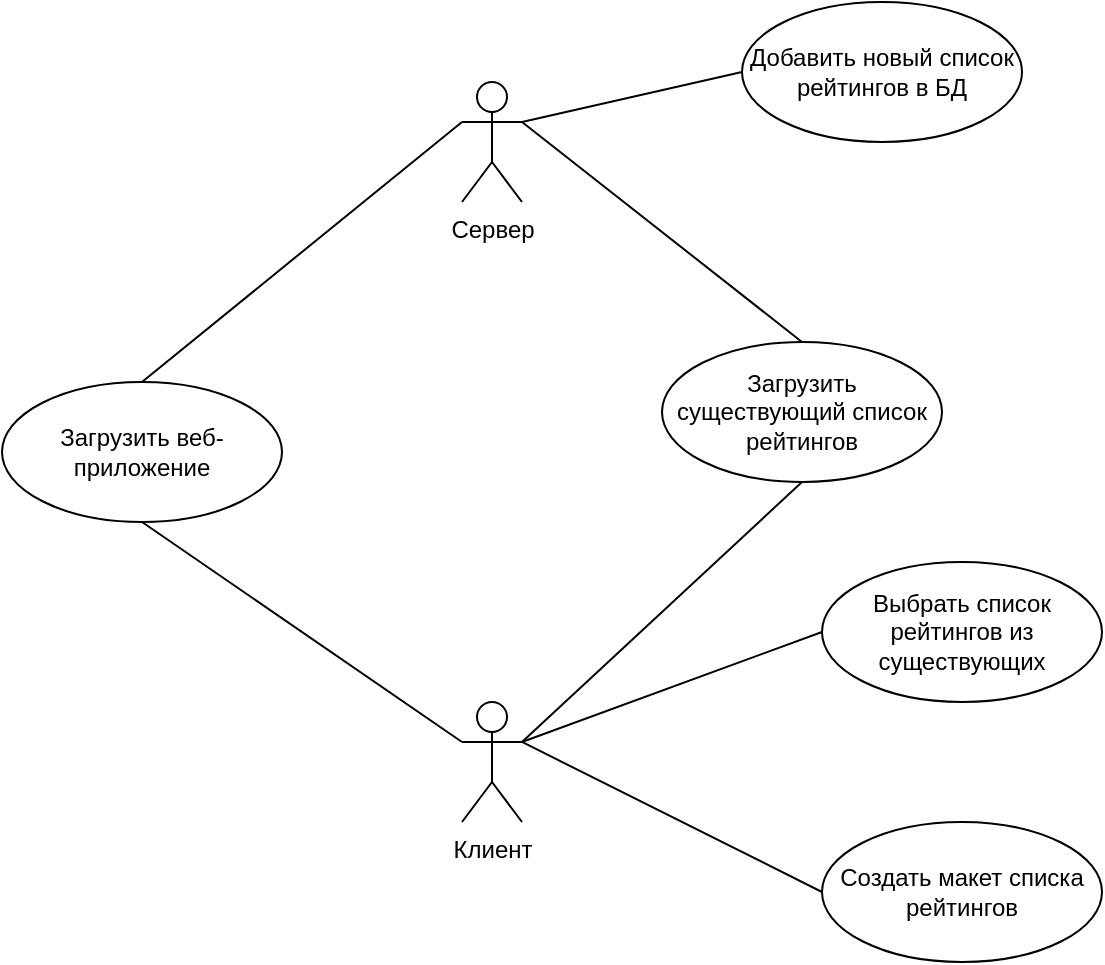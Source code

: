 <mxfile version="25.0.2">
  <diagram name="Страница — 1" id="LMdqa0oR4oCyb1UAx-fU">
    <mxGraphModel dx="1434" dy="844" grid="1" gridSize="10" guides="1" tooltips="1" connect="1" arrows="1" fold="1" page="1" pageScale="1" pageWidth="850" pageHeight="1100" math="0" shadow="0">
      <root>
        <mxCell id="0" />
        <mxCell id="1" parent="0" />
        <mxCell id="Q-k5D2EBaznYZtDztiqp-8" style="edgeStyle=none;rounded=0;orthogonalLoop=1;jettySize=auto;html=1;exitX=0;exitY=0.333;exitDx=0;exitDy=0;exitPerimeter=0;entryX=0.5;entryY=1;entryDx=0;entryDy=0;endArrow=none;endFill=0;" parent="1" source="Q-k5D2EBaznYZtDztiqp-2" target="Q-k5D2EBaznYZtDztiqp-4" edge="1">
          <mxGeometry relative="1" as="geometry" />
        </mxCell>
        <mxCell id="Q-k5D2EBaznYZtDztiqp-10" style="edgeStyle=none;rounded=0;orthogonalLoop=1;jettySize=auto;html=1;exitX=1;exitY=0.333;exitDx=0;exitDy=0;exitPerimeter=0;entryX=0;entryY=0.5;entryDx=0;entryDy=0;endArrow=none;endFill=0;" parent="1" source="Q-k5D2EBaznYZtDztiqp-2" target="Q-k5D2EBaznYZtDztiqp-9" edge="1">
          <mxGeometry relative="1" as="geometry" />
        </mxCell>
        <mxCell id="Q-k5D2EBaznYZtDztiqp-12" style="edgeStyle=none;rounded=0;orthogonalLoop=1;jettySize=auto;html=1;exitX=1;exitY=0.333;exitDx=0;exitDy=0;exitPerimeter=0;entryX=0;entryY=0.5;entryDx=0;entryDy=0;endArrow=none;endFill=0;" parent="1" source="Q-k5D2EBaznYZtDztiqp-2" target="Q-k5D2EBaznYZtDztiqp-11" edge="1">
          <mxGeometry relative="1" as="geometry" />
        </mxCell>
        <mxCell id="Q-k5D2EBaznYZtDztiqp-17" style="edgeStyle=none;rounded=0;orthogonalLoop=1;jettySize=auto;html=1;exitX=1;exitY=0.333;exitDx=0;exitDy=0;exitPerimeter=0;entryX=0.5;entryY=1;entryDx=0;entryDy=0;endArrow=none;endFill=0;" parent="1" source="Q-k5D2EBaznYZtDztiqp-2" target="Q-k5D2EBaznYZtDztiqp-15" edge="1">
          <mxGeometry relative="1" as="geometry" />
        </mxCell>
        <mxCell id="Q-k5D2EBaznYZtDztiqp-2" value="Клиент" style="shape=umlActor;verticalLabelPosition=bottom;verticalAlign=top;html=1;" parent="1" vertex="1">
          <mxGeometry x="410" y="430" width="30" height="60" as="geometry" />
        </mxCell>
        <mxCell id="Q-k5D2EBaznYZtDztiqp-7" style="rounded=0;orthogonalLoop=1;jettySize=auto;html=1;exitX=0;exitY=0.333;exitDx=0;exitDy=0;exitPerimeter=0;entryX=0.5;entryY=0;entryDx=0;entryDy=0;endArrow=none;endFill=0;" parent="1" source="Q-k5D2EBaznYZtDztiqp-3" target="Q-k5D2EBaznYZtDztiqp-4" edge="1">
          <mxGeometry relative="1" as="geometry" />
        </mxCell>
        <mxCell id="Q-k5D2EBaznYZtDztiqp-14" style="edgeStyle=none;rounded=0;orthogonalLoop=1;jettySize=auto;html=1;exitX=1;exitY=0.333;exitDx=0;exitDy=0;exitPerimeter=0;entryX=0;entryY=0.5;entryDx=0;entryDy=0;endArrow=none;endFill=0;" parent="1" source="Q-k5D2EBaznYZtDztiqp-3" target="Q-k5D2EBaznYZtDztiqp-13" edge="1">
          <mxGeometry relative="1" as="geometry" />
        </mxCell>
        <mxCell id="Q-k5D2EBaznYZtDztiqp-16" style="edgeStyle=none;rounded=0;orthogonalLoop=1;jettySize=auto;html=1;exitX=1;exitY=0.333;exitDx=0;exitDy=0;exitPerimeter=0;entryX=0.5;entryY=0;entryDx=0;entryDy=0;endArrow=none;endFill=0;" parent="1" source="Q-k5D2EBaznYZtDztiqp-3" target="Q-k5D2EBaznYZtDztiqp-15" edge="1">
          <mxGeometry relative="1" as="geometry" />
        </mxCell>
        <mxCell id="Q-k5D2EBaznYZtDztiqp-3" value="Сервер" style="shape=umlActor;verticalLabelPosition=bottom;verticalAlign=top;html=1;" parent="1" vertex="1">
          <mxGeometry x="410" y="120" width="30" height="60" as="geometry" />
        </mxCell>
        <mxCell id="Q-k5D2EBaznYZtDztiqp-4" value="Загрузить веб-приложение" style="ellipse;whiteSpace=wrap;html=1;" parent="1" vertex="1">
          <mxGeometry x="180" y="270" width="140" height="70" as="geometry" />
        </mxCell>
        <mxCell id="Q-k5D2EBaznYZtDztiqp-9" value="Выбрать список рейтингов из существующих" style="ellipse;whiteSpace=wrap;html=1;" parent="1" vertex="1">
          <mxGeometry x="590" y="360" width="140" height="70" as="geometry" />
        </mxCell>
        <mxCell id="Q-k5D2EBaznYZtDztiqp-11" value="Создать макет списка рейтингов" style="ellipse;whiteSpace=wrap;html=1;" parent="1" vertex="1">
          <mxGeometry x="590" y="490" width="140" height="70" as="geometry" />
        </mxCell>
        <mxCell id="Q-k5D2EBaznYZtDztiqp-13" value="Добавить новый список рейтингов в БД" style="ellipse;whiteSpace=wrap;html=1;" parent="1" vertex="1">
          <mxGeometry x="550" y="80" width="140" height="70" as="geometry" />
        </mxCell>
        <mxCell id="Q-k5D2EBaznYZtDztiqp-15" value="Загрузить существующий список рейтингов" style="ellipse;whiteSpace=wrap;html=1;" parent="1" vertex="1">
          <mxGeometry x="510" y="250" width="140" height="70" as="geometry" />
        </mxCell>
      </root>
    </mxGraphModel>
  </diagram>
</mxfile>
